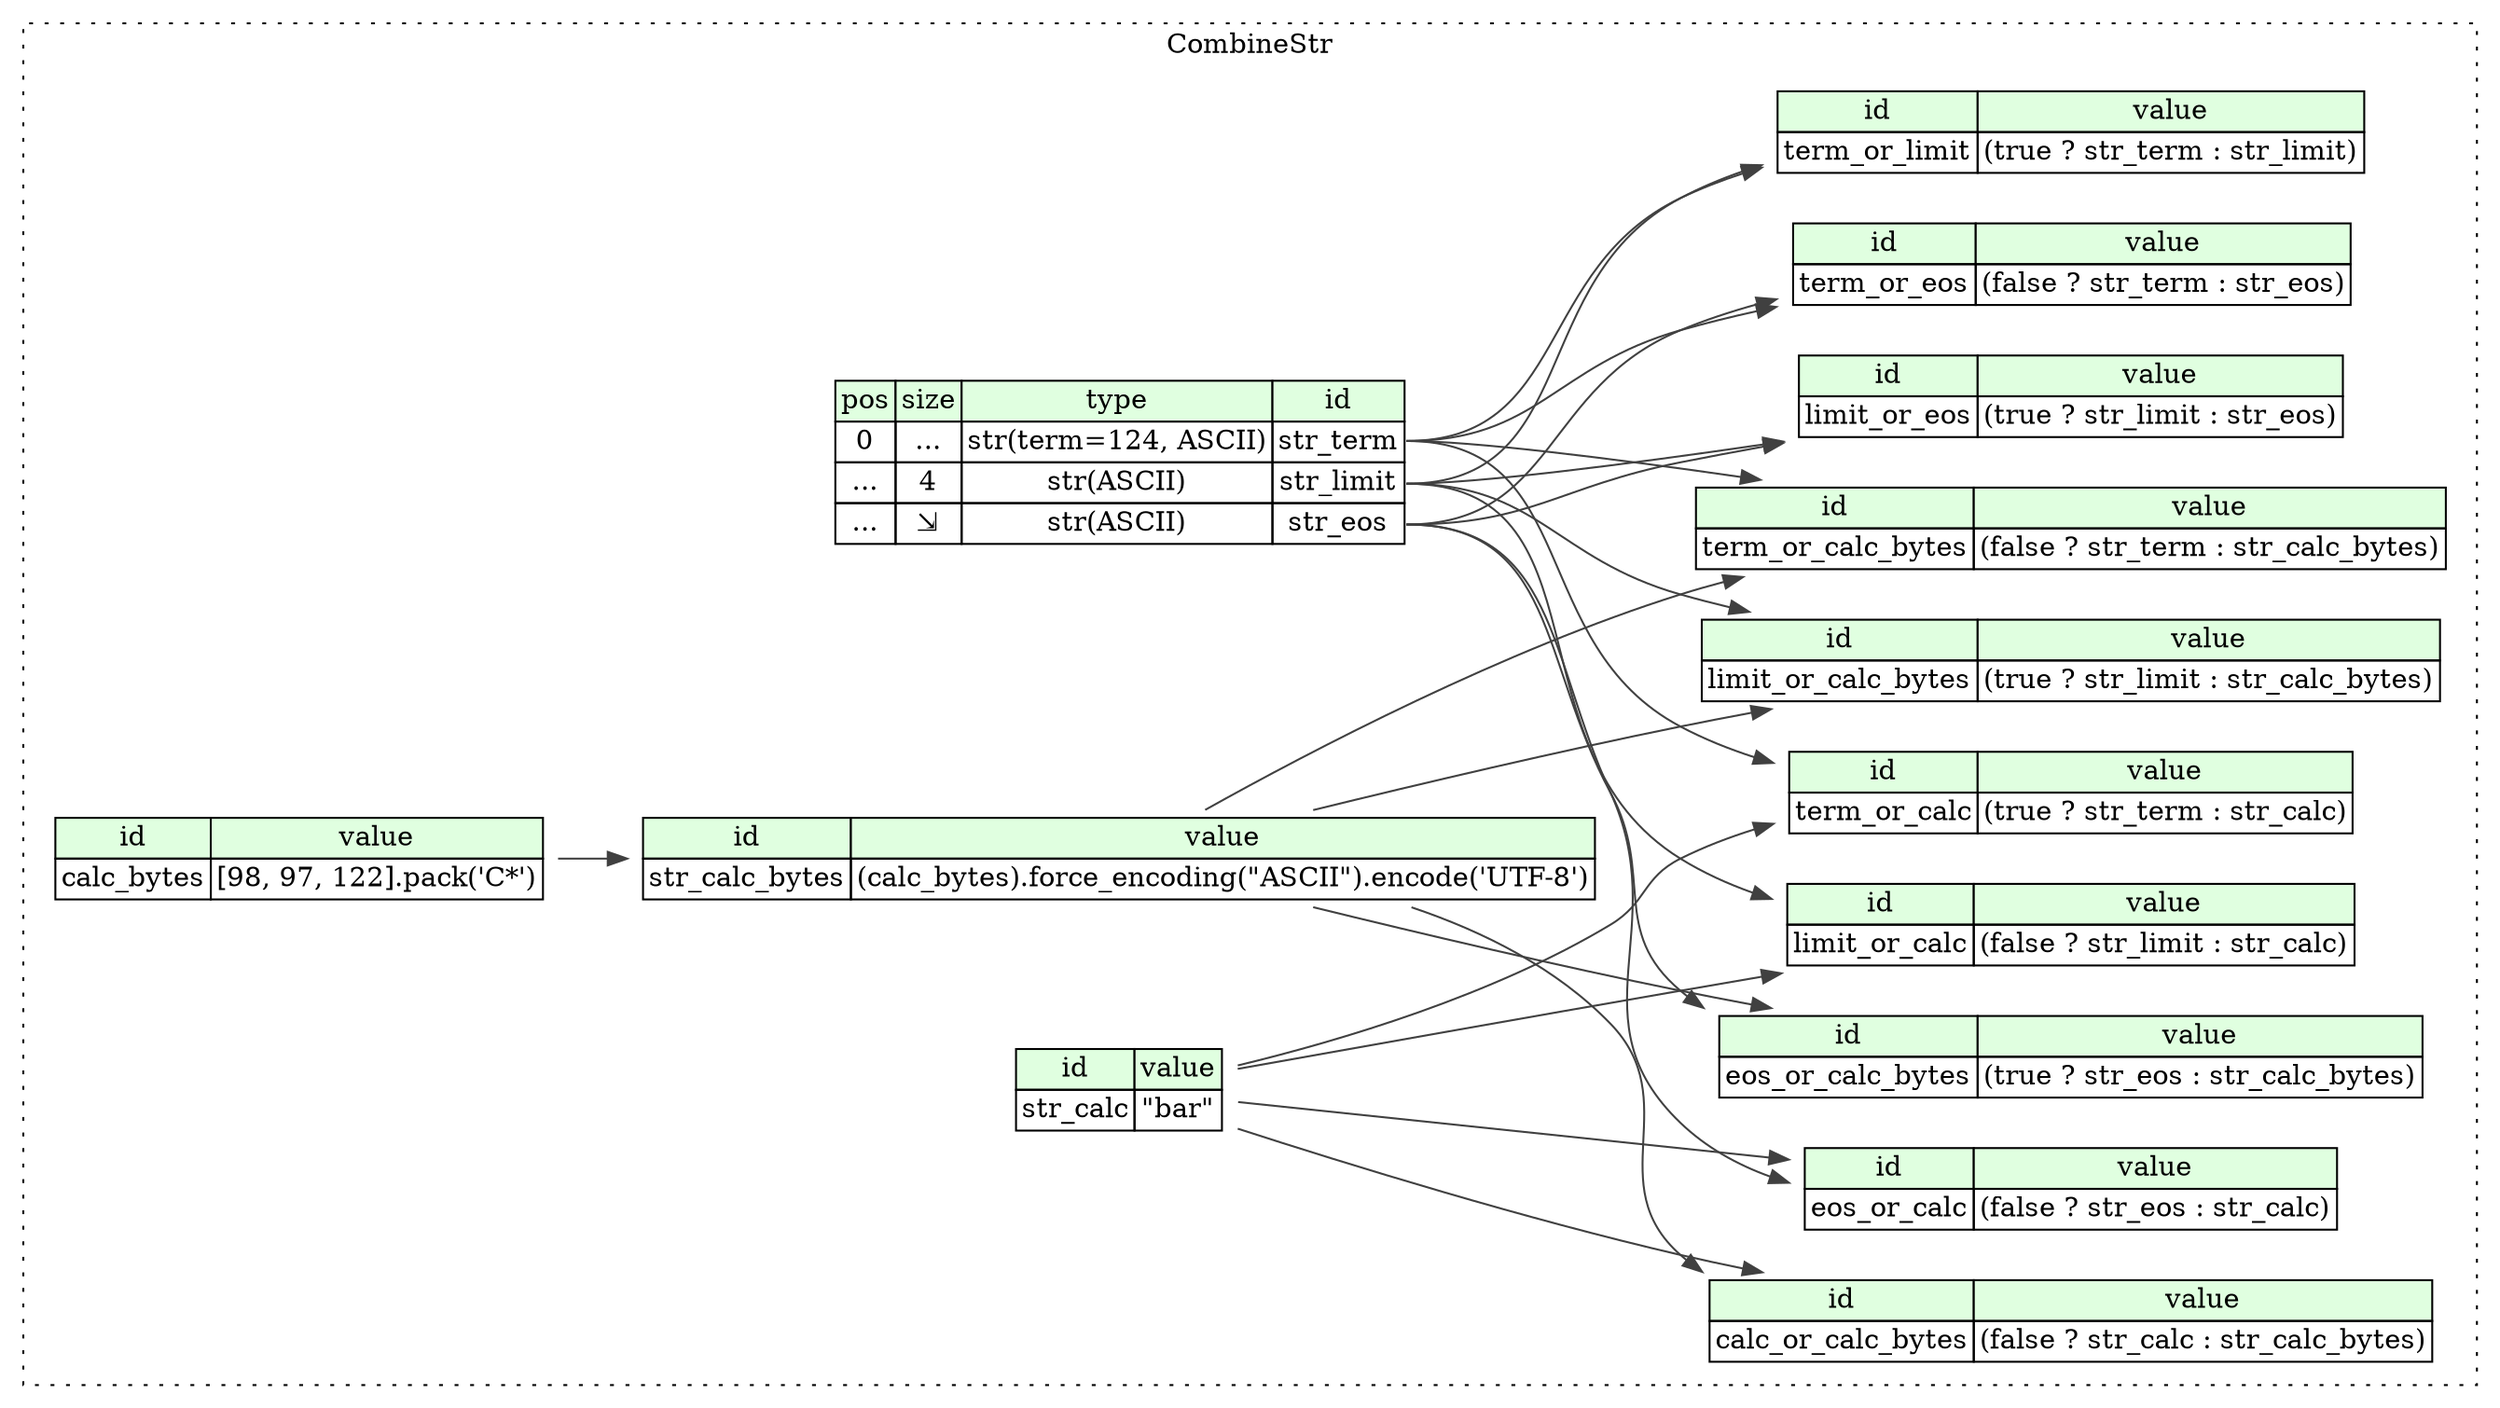 digraph {
	rankdir=LR;
	node [shape=plaintext];
	subgraph cluster__combine_str {
		label="CombineStr";
		graph[style=dotted];

		combine_str__seq [label=<<TABLE BORDER="0" CELLBORDER="1" CELLSPACING="0">
			<TR><TD BGCOLOR="#E0FFE0">pos</TD><TD BGCOLOR="#E0FFE0">size</TD><TD BGCOLOR="#E0FFE0">type</TD><TD BGCOLOR="#E0FFE0">id</TD></TR>
			<TR><TD PORT="str_term_pos">0</TD><TD PORT="str_term_size">...</TD><TD>str(term=124, ASCII)</TD><TD PORT="str_term_type">str_term</TD></TR>
			<TR><TD PORT="str_limit_pos">...</TD><TD PORT="str_limit_size">4</TD><TD>str(ASCII)</TD><TD PORT="str_limit_type">str_limit</TD></TR>
			<TR><TD PORT="str_eos_pos">...</TD><TD PORT="str_eos_size">⇲</TD><TD>str(ASCII)</TD><TD PORT="str_eos_type">str_eos</TD></TR>
		</TABLE>>];
		combine_str__inst__calc_bytes [label=<<TABLE BORDER="0" CELLBORDER="1" CELLSPACING="0">
			<TR><TD BGCOLOR="#E0FFE0">id</TD><TD BGCOLOR="#E0FFE0">value</TD></TR>
			<TR><TD>calc_bytes</TD><TD>[98, 97, 122].pack('C*')</TD></TR>
		</TABLE>>];
		combine_str__inst__calc_or_calc_bytes [label=<<TABLE BORDER="0" CELLBORDER="1" CELLSPACING="0">
			<TR><TD BGCOLOR="#E0FFE0">id</TD><TD BGCOLOR="#E0FFE0">value</TD></TR>
			<TR><TD>calc_or_calc_bytes</TD><TD>(false ? str_calc : str_calc_bytes)</TD></TR>
		</TABLE>>];
		combine_str__inst__eos_or_calc [label=<<TABLE BORDER="0" CELLBORDER="1" CELLSPACING="0">
			<TR><TD BGCOLOR="#E0FFE0">id</TD><TD BGCOLOR="#E0FFE0">value</TD></TR>
			<TR><TD>eos_or_calc</TD><TD>(false ? str_eos : str_calc)</TD></TR>
		</TABLE>>];
		combine_str__inst__eos_or_calc_bytes [label=<<TABLE BORDER="0" CELLBORDER="1" CELLSPACING="0">
			<TR><TD BGCOLOR="#E0FFE0">id</TD><TD BGCOLOR="#E0FFE0">value</TD></TR>
			<TR><TD>eos_or_calc_bytes</TD><TD>(true ? str_eos : str_calc_bytes)</TD></TR>
		</TABLE>>];
		combine_str__inst__limit_or_calc [label=<<TABLE BORDER="0" CELLBORDER="1" CELLSPACING="0">
			<TR><TD BGCOLOR="#E0FFE0">id</TD><TD BGCOLOR="#E0FFE0">value</TD></TR>
			<TR><TD>limit_or_calc</TD><TD>(false ? str_limit : str_calc)</TD></TR>
		</TABLE>>];
		combine_str__inst__limit_or_calc_bytes [label=<<TABLE BORDER="0" CELLBORDER="1" CELLSPACING="0">
			<TR><TD BGCOLOR="#E0FFE0">id</TD><TD BGCOLOR="#E0FFE0">value</TD></TR>
			<TR><TD>limit_or_calc_bytes</TD><TD>(true ? str_limit : str_calc_bytes)</TD></TR>
		</TABLE>>];
		combine_str__inst__limit_or_eos [label=<<TABLE BORDER="0" CELLBORDER="1" CELLSPACING="0">
			<TR><TD BGCOLOR="#E0FFE0">id</TD><TD BGCOLOR="#E0FFE0">value</TD></TR>
			<TR><TD>limit_or_eos</TD><TD>(true ? str_limit : str_eos)</TD></TR>
		</TABLE>>];
		combine_str__inst__str_calc [label=<<TABLE BORDER="0" CELLBORDER="1" CELLSPACING="0">
			<TR><TD BGCOLOR="#E0FFE0">id</TD><TD BGCOLOR="#E0FFE0">value</TD></TR>
			<TR><TD>str_calc</TD><TD>&quot;bar&quot;</TD></TR>
		</TABLE>>];
		combine_str__inst__str_calc_bytes [label=<<TABLE BORDER="0" CELLBORDER="1" CELLSPACING="0">
			<TR><TD BGCOLOR="#E0FFE0">id</TD><TD BGCOLOR="#E0FFE0">value</TD></TR>
			<TR><TD>str_calc_bytes</TD><TD>(calc_bytes).force_encoding(&quot;ASCII&quot;).encode('UTF-8')</TD></TR>
		</TABLE>>];
		combine_str__inst__term_or_calc [label=<<TABLE BORDER="0" CELLBORDER="1" CELLSPACING="0">
			<TR><TD BGCOLOR="#E0FFE0">id</TD><TD BGCOLOR="#E0FFE0">value</TD></TR>
			<TR><TD>term_or_calc</TD><TD>(true ? str_term : str_calc)</TD></TR>
		</TABLE>>];
		combine_str__inst__term_or_calc_bytes [label=<<TABLE BORDER="0" CELLBORDER="1" CELLSPACING="0">
			<TR><TD BGCOLOR="#E0FFE0">id</TD><TD BGCOLOR="#E0FFE0">value</TD></TR>
			<TR><TD>term_or_calc_bytes</TD><TD>(false ? str_term : str_calc_bytes)</TD></TR>
		</TABLE>>];
		combine_str__inst__term_or_eos [label=<<TABLE BORDER="0" CELLBORDER="1" CELLSPACING="0">
			<TR><TD BGCOLOR="#E0FFE0">id</TD><TD BGCOLOR="#E0FFE0">value</TD></TR>
			<TR><TD>term_or_eos</TD><TD>(false ? str_term : str_eos)</TD></TR>
		</TABLE>>];
		combine_str__inst__term_or_limit [label=<<TABLE BORDER="0" CELLBORDER="1" CELLSPACING="0">
			<TR><TD BGCOLOR="#E0FFE0">id</TD><TD BGCOLOR="#E0FFE0">value</TD></TR>
			<TR><TD>term_or_limit</TD><TD>(true ? str_term : str_limit)</TD></TR>
		</TABLE>>];
	}
	combine_str__inst__str_calc:str_calc_type -> combine_str__inst__calc_or_calc_bytes [color="#404040"];
	combine_str__inst__str_calc_bytes:str_calc_bytes_type -> combine_str__inst__calc_or_calc_bytes [color="#404040"];
	combine_str__seq:str_eos_type -> combine_str__inst__eos_or_calc [color="#404040"];
	combine_str__inst__str_calc:str_calc_type -> combine_str__inst__eos_or_calc [color="#404040"];
	combine_str__seq:str_eos_type -> combine_str__inst__eos_or_calc_bytes [color="#404040"];
	combine_str__inst__str_calc_bytes:str_calc_bytes_type -> combine_str__inst__eos_or_calc_bytes [color="#404040"];
	combine_str__seq:str_limit_type -> combine_str__inst__limit_or_calc [color="#404040"];
	combine_str__inst__str_calc:str_calc_type -> combine_str__inst__limit_or_calc [color="#404040"];
	combine_str__seq:str_limit_type -> combine_str__inst__limit_or_calc_bytes [color="#404040"];
	combine_str__inst__str_calc_bytes:str_calc_bytes_type -> combine_str__inst__limit_or_calc_bytes [color="#404040"];
	combine_str__seq:str_limit_type -> combine_str__inst__limit_or_eos [color="#404040"];
	combine_str__seq:str_eos_type -> combine_str__inst__limit_or_eos [color="#404040"];
	combine_str__inst__calc_bytes:calc_bytes_type -> combine_str__inst__str_calc_bytes [color="#404040"];
	combine_str__seq:str_term_type -> combine_str__inst__term_or_calc [color="#404040"];
	combine_str__inst__str_calc:str_calc_type -> combine_str__inst__term_or_calc [color="#404040"];
	combine_str__seq:str_term_type -> combine_str__inst__term_or_calc_bytes [color="#404040"];
	combine_str__inst__str_calc_bytes:str_calc_bytes_type -> combine_str__inst__term_or_calc_bytes [color="#404040"];
	combine_str__seq:str_term_type -> combine_str__inst__term_or_eos [color="#404040"];
	combine_str__seq:str_eos_type -> combine_str__inst__term_or_eos [color="#404040"];
	combine_str__seq:str_term_type -> combine_str__inst__term_or_limit [color="#404040"];
	combine_str__seq:str_limit_type -> combine_str__inst__term_or_limit [color="#404040"];
}
